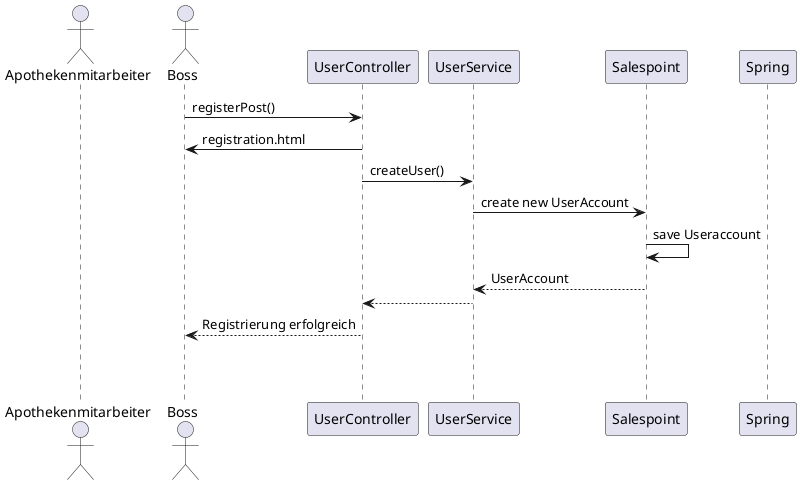 @startuml runtime-user

actor Apothekenmitarbeiter as ap
actor Boss
participant UserController as uc
participant UserService as us
participant Salespoint as sp
participant Spring as spr

Boss -> uc : registerPost()
uc -> Boss : registration.html
uc -> us : createUser() 
us -> sp : create new UserAccount 
sp -> sp : save Useraccount
sp --> us : UserAccount
us --> uc 
uc --> Boss : Registrierung erfolgreich

|||
|||


@enduml